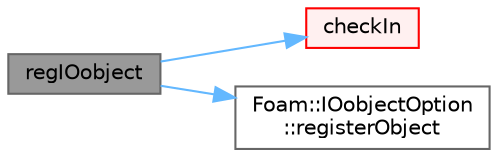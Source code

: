 digraph "regIOobject"
{
 // LATEX_PDF_SIZE
  bgcolor="transparent";
  edge [fontname=Helvetica,fontsize=10,labelfontname=Helvetica,labelfontsize=10];
  node [fontname=Helvetica,fontsize=10,shape=box,height=0.2,width=0.4];
  rankdir="LR";
  Node1 [id="Node000001",label="regIOobject",height=0.2,width=0.4,color="gray40", fillcolor="grey60", style="filled", fontcolor="black",tooltip=" "];
  Node1 -> Node2 [id="edge1_Node000001_Node000002",color="steelblue1",style="solid",tooltip=" "];
  Node2 [id="Node000002",label="checkIn",height=0.2,width=0.4,color="red", fillcolor="#FFF0F0", style="filled",URL="$classFoam_1_1regIOobject.html#af9e300b410088279d671077efe9751f8",tooltip=" "];
  Node1 -> Node10 [id="edge2_Node000001_Node000010",color="steelblue1",style="solid",tooltip=" "];
  Node10 [id="Node000010",label="Foam::IOobjectOption\l::registerObject",height=0.2,width=0.4,color="grey40", fillcolor="white", style="filled",URL="$classFoam_1_1IOobjectOption.html#a61943a1c98842c903cd1b088881833df",tooltip=" "];
}
